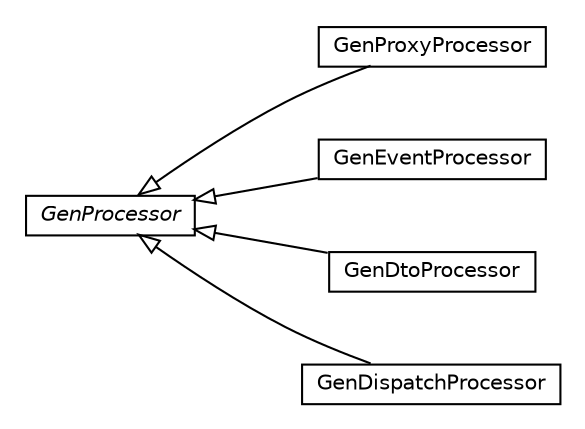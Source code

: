 #!/usr/local/bin/dot
#
# Class diagram 
# Generated by UMLGraph version R5_6-24-gf6e263 (http://www.umlgraph.org/)
#

digraph G {
	edge [fontname="Helvetica",fontsize=10,labelfontname="Helvetica",labelfontsize=10];
	node [fontname="Helvetica",fontsize=10,shape=plaintext];
	nodesep=0.25;
	ranksep=0.5;
	rankdir=LR;
	// com.gwtplatform.dispatch.annotation.processor.GenProxyProcessor
	c1832 [label=<<table title="com.gwtplatform.dispatch.annotation.processor.GenProxyProcessor" border="0" cellborder="1" cellspacing="0" cellpadding="2" port="p" href="./GenProxyProcessor.html">
		<tr><td><table border="0" cellspacing="0" cellpadding="1">
<tr><td align="center" balign="center"> GenProxyProcessor </td></tr>
		</table></td></tr>
		</table>>, URL="./GenProxyProcessor.html", fontname="Helvetica", fontcolor="black", fontsize=10.0];
	// com.gwtplatform.dispatch.annotation.processor.GenProcessor
	c1833 [label=<<table title="com.gwtplatform.dispatch.annotation.processor.GenProcessor" border="0" cellborder="1" cellspacing="0" cellpadding="2" port="p" href="./GenProcessor.html">
		<tr><td><table border="0" cellspacing="0" cellpadding="1">
<tr><td align="center" balign="center"><font face="Helvetica-Oblique"> GenProcessor </font></td></tr>
		</table></td></tr>
		</table>>, URL="./GenProcessor.html", fontname="Helvetica", fontcolor="black", fontsize=10.0];
	// com.gwtplatform.dispatch.annotation.processor.GenEventProcessor
	c1834 [label=<<table title="com.gwtplatform.dispatch.annotation.processor.GenEventProcessor" border="0" cellborder="1" cellspacing="0" cellpadding="2" port="p" href="./GenEventProcessor.html">
		<tr><td><table border="0" cellspacing="0" cellpadding="1">
<tr><td align="center" balign="center"> GenEventProcessor </td></tr>
		</table></td></tr>
		</table>>, URL="./GenEventProcessor.html", fontname="Helvetica", fontcolor="black", fontsize=10.0];
	// com.gwtplatform.dispatch.annotation.processor.GenDtoProcessor
	c1835 [label=<<table title="com.gwtplatform.dispatch.annotation.processor.GenDtoProcessor" border="0" cellborder="1" cellspacing="0" cellpadding="2" port="p" href="./GenDtoProcessor.html">
		<tr><td><table border="0" cellspacing="0" cellpadding="1">
<tr><td align="center" balign="center"> GenDtoProcessor </td></tr>
		</table></td></tr>
		</table>>, URL="./GenDtoProcessor.html", fontname="Helvetica", fontcolor="black", fontsize=10.0];
	// com.gwtplatform.dispatch.annotation.processor.GenDispatchProcessor
	c1836 [label=<<table title="com.gwtplatform.dispatch.annotation.processor.GenDispatchProcessor" border="0" cellborder="1" cellspacing="0" cellpadding="2" port="p" href="./GenDispatchProcessor.html">
		<tr><td><table border="0" cellspacing="0" cellpadding="1">
<tr><td align="center" balign="center"> GenDispatchProcessor </td></tr>
		</table></td></tr>
		</table>>, URL="./GenDispatchProcessor.html", fontname="Helvetica", fontcolor="black", fontsize=10.0];
	//com.gwtplatform.dispatch.annotation.processor.GenProxyProcessor extends com.gwtplatform.dispatch.annotation.processor.GenProcessor
	c1833:p -> c1832:p [dir=back,arrowtail=empty];
	//com.gwtplatform.dispatch.annotation.processor.GenEventProcessor extends com.gwtplatform.dispatch.annotation.processor.GenProcessor
	c1833:p -> c1834:p [dir=back,arrowtail=empty];
	//com.gwtplatform.dispatch.annotation.processor.GenDtoProcessor extends com.gwtplatform.dispatch.annotation.processor.GenProcessor
	c1833:p -> c1835:p [dir=back,arrowtail=empty];
	//com.gwtplatform.dispatch.annotation.processor.GenDispatchProcessor extends com.gwtplatform.dispatch.annotation.processor.GenProcessor
	c1833:p -> c1836:p [dir=back,arrowtail=empty];
}

